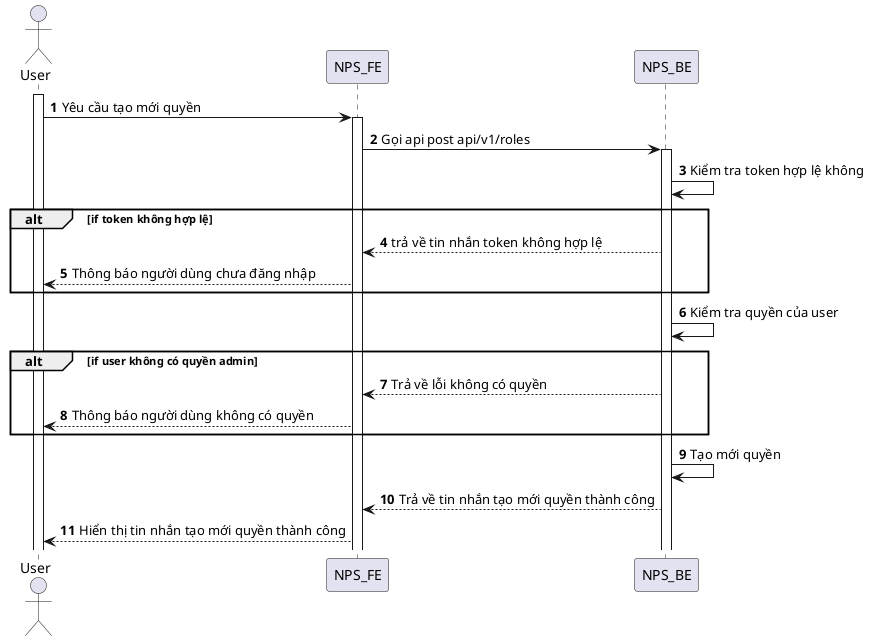 @startuml
autonumber
actor User
activate User
User -> NPS_FE: Yêu cầu tạo mới quyền
activate NPS_FE
NPS_FE -> NPS_BE: Gọi api post api/v1/roles
activate NPS_BE
NPS_BE -> NPS_BE: Kiểm tra token hợp lệ không
alt if token không hợp lệ
NPS_BE --> NPS_FE: trả về tin nhắn token không hợp lệ
NPS_FE --> User: Thông báo người dùng chưa đăng nhập
end
NPS_BE -> NPS_BE: Kiểm tra quyền của user
alt if user không có quyền admin
NPS_BE --> NPS_FE: Trả về lỗi không có quyền
NPS_FE --> User: Thông báo người dùng không có quyền
end
NPS_BE -> NPS_BE: Tạo mới quyền
NPS_BE --> NPS_FE: Trả về tin nhắn tạo mới quyền thành công
NPS_FE --> User: Hiển thị tin nhắn tạo mới quyền thành công
@enduml